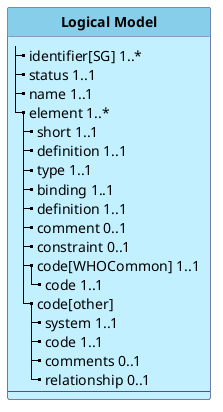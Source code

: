 @startuml
'skinparam linetype ortho
skinparam linetype polyline
hide circle
hide stereotype

'!pragma layout smetana

skinparam class<<MD>> {
 BorderColor DarkSlateGray
 BackgroundColor WhiteSmoke
 HeaderBackgroundColor #909090
}

skinparam class<<TM>> {
 BorderColor #505090
 BackgroundColor APPLICATION
 HeaderBackgroundColor SkyBlue
}

    class "**Logical Model**" as LM<<TM>> {
        |_ identifier[SG] 1..*   
        |_ status 1..1
        |_ name 1..1
        |_ element 1..*
          |_ short 1..1
          |_ definition 1..1
          |_ type 1..1
          |_ binding 1..1
          |_ definition 1..1
          |_ comment 0..1
          |_ constraint 0..1
          |_ code[WHOCommon] 1..1   
            |_ code 1..1
          |_ code[other]
            |_ system 1..1
            |_ code 1..1
            |_ comments 0..1
            |_ relationship 0..1
        --
    }




@enduml